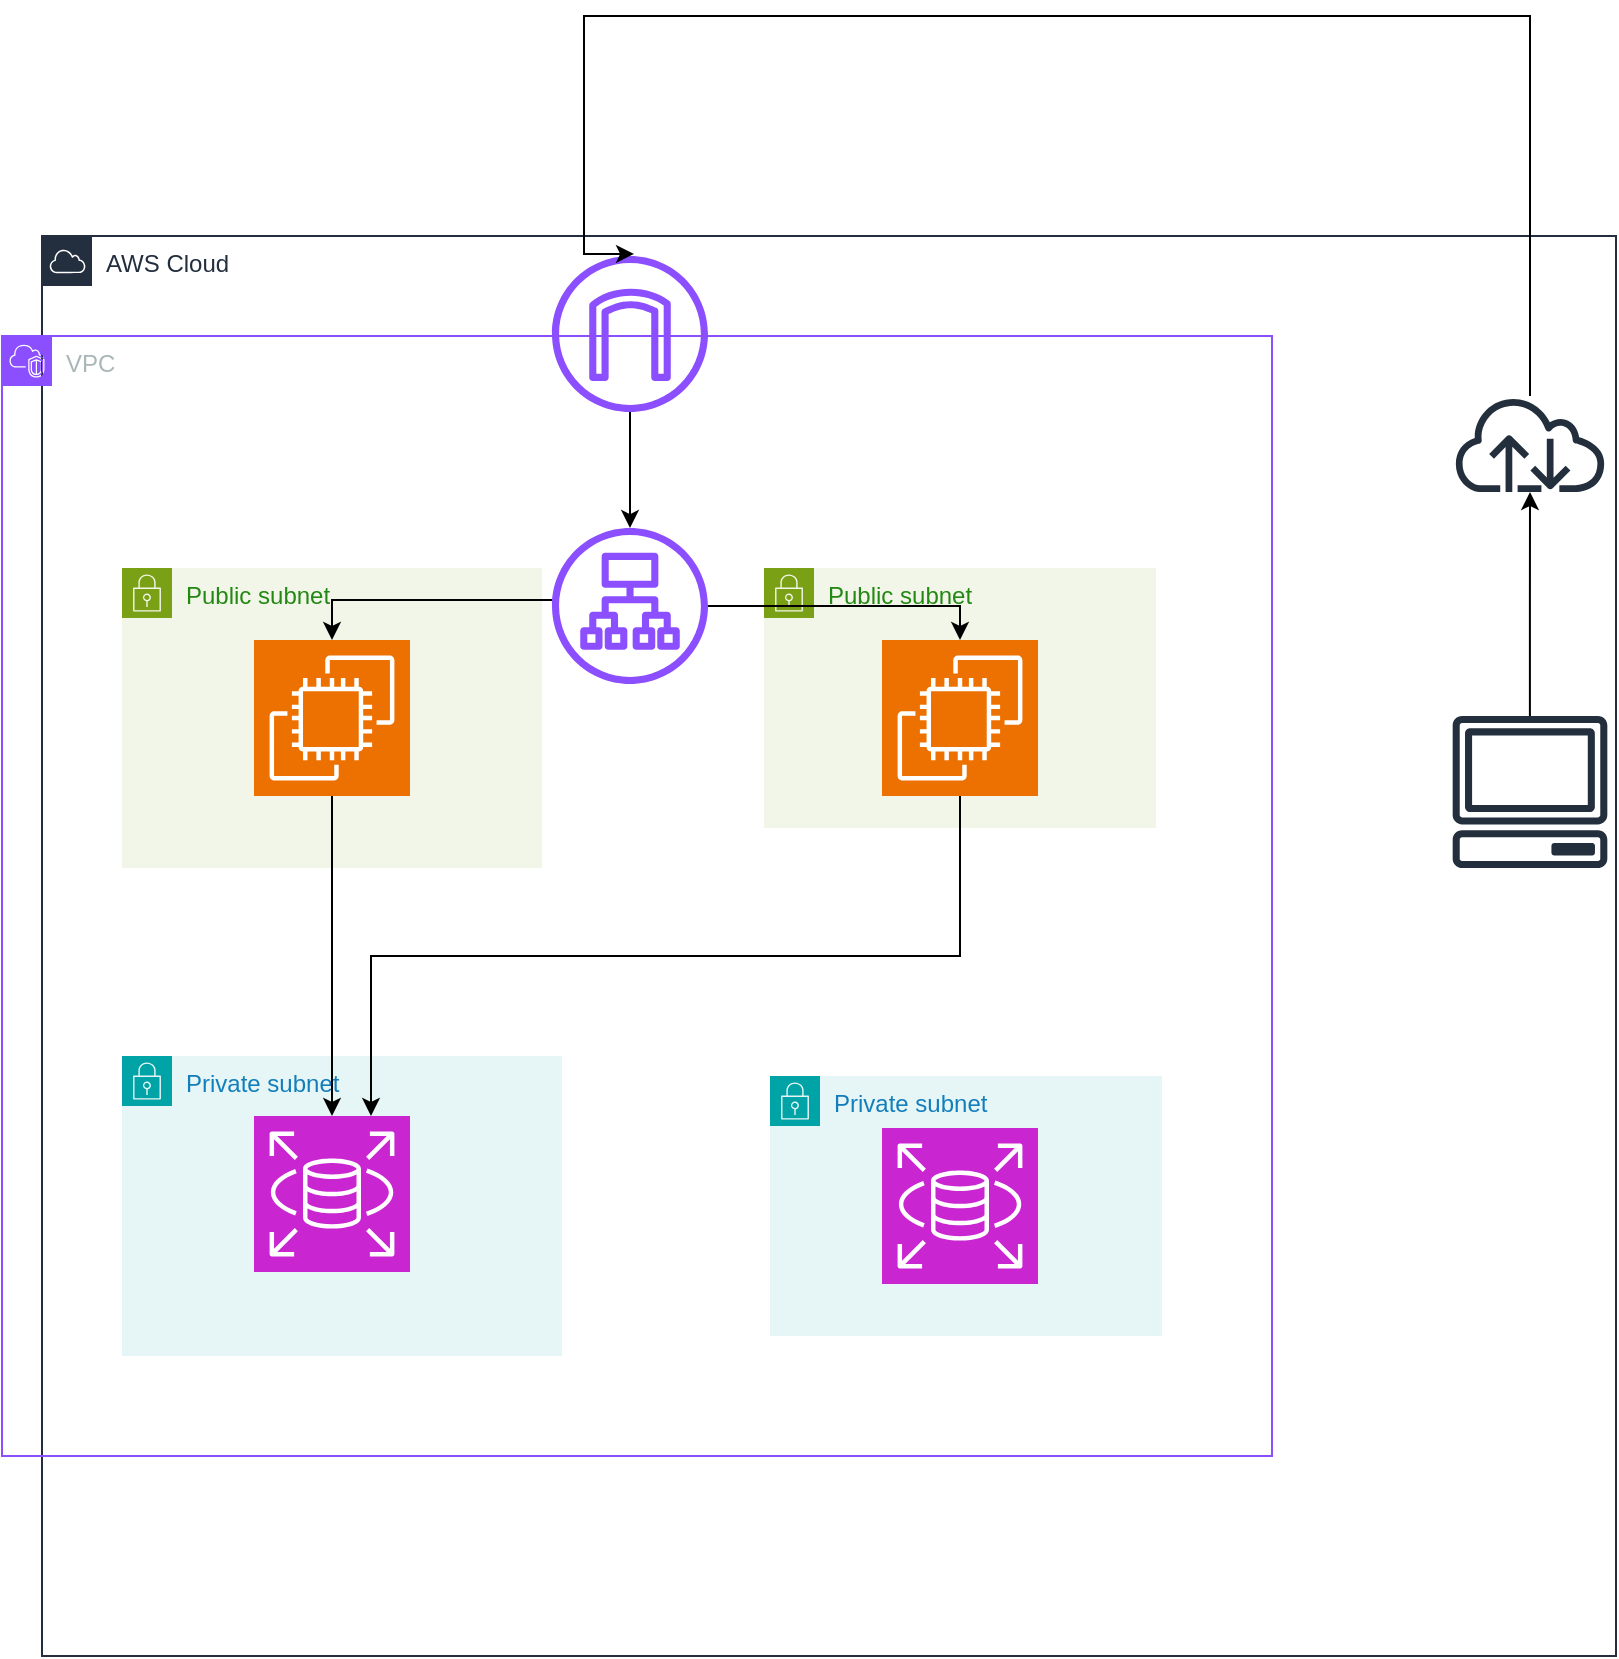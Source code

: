 <mxfile>
    <diagram name="ページ1" id="gZAJP0iCXnL_WzayrxCC">
        <mxGraphModel dx="1726" dy="773" grid="1" gridSize="10" guides="1" tooltips="1" connect="1" arrows="1" fold="1" page="1" pageScale="1" pageWidth="827" pageHeight="1169" math="0" shadow="0">
            <root>
                <mxCell id="0"/>
                <mxCell id="1" parent="0"/>
                <mxCell id="GUku_39f11tzkCRp_1Go-2" value="AWS Cloud" style="points=[[0,0],[0.25,0],[0.5,0],[0.75,0],[1,0],[1,0.25],[1,0.5],[1,0.75],[1,1],[0.75,1],[0.5,1],[0.25,1],[0,1],[0,0.75],[0,0.5],[0,0.25]];outlineConnect=0;gradientColor=none;html=1;whiteSpace=wrap;fontSize=12;fontStyle=0;container=1;pointerEvents=0;collapsible=0;recursiveResize=0;shape=mxgraph.aws4.group;grIcon=mxgraph.aws4.group_aws_cloud;strokeColor=#232F3E;fillColor=none;verticalAlign=top;align=left;spacingLeft=30;fontColor=#232F3E;dashed=0;" parent="1" vertex="1">
                    <mxGeometry x="30" y="150" width="787" height="710" as="geometry"/>
                </mxCell>
                <mxCell id="GUku_39f11tzkCRp_1Go-7" value="VPC" style="points=[[0,0],[0.25,0],[0.5,0],[0.75,0],[1,0],[1,0.25],[1,0.5],[1,0.75],[1,1],[0.75,1],[0.5,1],[0.25,1],[0,1],[0,0.75],[0,0.5],[0,0.25]];outlineConnect=0;gradientColor=none;html=1;whiteSpace=wrap;fontSize=12;fontStyle=0;container=1;pointerEvents=0;collapsible=0;recursiveResize=0;shape=mxgraph.aws4.group;grIcon=mxgraph.aws4.group_vpc2;strokeColor=#8C4FFF;fillColor=none;verticalAlign=top;align=left;spacingLeft=30;fontColor=#AAB7B8;dashed=0;" parent="GUku_39f11tzkCRp_1Go-2" vertex="1">
                    <mxGeometry x="-20" y="50" width="635" height="560" as="geometry"/>
                </mxCell>
                <mxCell id="GUku_39f11tzkCRp_1Go-3" value="Public subnet" style="points=[[0,0],[0.25,0],[0.5,0],[0.75,0],[1,0],[1,0.25],[1,0.5],[1,0.75],[1,1],[0.75,1],[0.5,1],[0.25,1],[0,1],[0,0.75],[0,0.5],[0,0.25]];outlineConnect=0;gradientColor=none;html=1;whiteSpace=wrap;fontSize=12;fontStyle=0;container=1;pointerEvents=0;collapsible=0;recursiveResize=0;shape=mxgraph.aws4.group;grIcon=mxgraph.aws4.group_security_group;grStroke=0;strokeColor=#7AA116;fillColor=#F2F6E8;verticalAlign=top;align=left;spacingLeft=30;fontColor=#248814;dashed=0;" parent="GUku_39f11tzkCRp_1Go-7" vertex="1">
                    <mxGeometry x="60" y="116" width="210" height="150" as="geometry"/>
                </mxCell>
                <mxCell id="GUku_39f11tzkCRp_1Go-10" value="" style="sketch=0;points=[[0,0,0],[0.25,0,0],[0.5,0,0],[0.75,0,0],[1,0,0],[0,1,0],[0.25,1,0],[0.5,1,0],[0.75,1,0],[1,1,0],[0,0.25,0],[0,0.5,0],[0,0.75,0],[1,0.25,0],[1,0.5,0],[1,0.75,0]];outlineConnect=0;fontColor=#232F3E;fillColor=#ED7100;strokeColor=#ffffff;dashed=0;verticalLabelPosition=bottom;verticalAlign=top;align=center;html=1;fontSize=12;fontStyle=0;aspect=fixed;shape=mxgraph.aws4.resourceIcon;resIcon=mxgraph.aws4.ec2;" parent="GUku_39f11tzkCRp_1Go-3" vertex="1">
                    <mxGeometry x="66" y="36" width="78" height="78" as="geometry"/>
                </mxCell>
                <mxCell id="GUku_39f11tzkCRp_1Go-4" value="Public subnet" style="points=[[0,0],[0.25,0],[0.5,0],[0.75,0],[1,0],[1,0.25],[1,0.5],[1,0.75],[1,1],[0.75,1],[0.5,1],[0.25,1],[0,1],[0,0.75],[0,0.5],[0,0.25]];outlineConnect=0;gradientColor=none;html=1;whiteSpace=wrap;fontSize=12;fontStyle=0;container=1;pointerEvents=0;collapsible=0;recursiveResize=0;shape=mxgraph.aws4.group;grIcon=mxgraph.aws4.group_security_group;grStroke=0;strokeColor=#7AA116;fillColor=#F2F6E8;verticalAlign=top;align=left;spacingLeft=30;fontColor=#248814;dashed=0;" parent="GUku_39f11tzkCRp_1Go-7" vertex="1">
                    <mxGeometry x="381" y="116" width="196" height="130" as="geometry"/>
                </mxCell>
                <mxCell id="GUku_39f11tzkCRp_1Go-11" value="" style="sketch=0;points=[[0,0,0],[0.25,0,0],[0.5,0,0],[0.75,0,0],[1,0,0],[0,1,0],[0.25,1,0],[0.5,1,0],[0.75,1,0],[1,1,0],[0,0.25,0],[0,0.5,0],[0,0.75,0],[1,0.25,0],[1,0.5,0],[1,0.75,0]];outlineConnect=0;fontColor=#232F3E;fillColor=#ED7100;strokeColor=#ffffff;dashed=0;verticalLabelPosition=bottom;verticalAlign=top;align=center;html=1;fontSize=12;fontStyle=0;aspect=fixed;shape=mxgraph.aws4.resourceIcon;resIcon=mxgraph.aws4.ec2;" parent="GUku_39f11tzkCRp_1Go-4" vertex="1">
                    <mxGeometry x="59" y="36" width="78" height="78" as="geometry"/>
                </mxCell>
                <mxCell id="GUku_39f11tzkCRp_1Go-19" style="edgeStyle=orthogonalEdgeStyle;rounded=0;orthogonalLoop=1;jettySize=auto;html=1;" parent="GUku_39f11tzkCRp_1Go-7" source="GUku_39f11tzkCRp_1Go-8" target="GUku_39f11tzkCRp_1Go-9" edge="1">
                    <mxGeometry relative="1" as="geometry"/>
                </mxCell>
                <mxCell id="GUku_39f11tzkCRp_1Go-8" value="" style="sketch=0;outlineConnect=0;fontColor=#232F3E;gradientColor=none;fillColor=#8C4FFF;strokeColor=none;dashed=0;verticalLabelPosition=bottom;verticalAlign=top;align=center;html=1;fontSize=12;fontStyle=0;aspect=fixed;pointerEvents=1;shape=mxgraph.aws4.internet_gateway;" parent="GUku_39f11tzkCRp_1Go-7" vertex="1">
                    <mxGeometry x="275" y="-40" width="78" height="78" as="geometry"/>
                </mxCell>
                <mxCell id="GUku_39f11tzkCRp_1Go-9" value="" style="sketch=0;outlineConnect=0;fontColor=#232F3E;gradientColor=none;fillColor=#8C4FFF;strokeColor=none;dashed=0;verticalLabelPosition=bottom;verticalAlign=top;align=center;html=1;fontSize=12;fontStyle=0;aspect=fixed;pointerEvents=1;shape=mxgraph.aws4.application_load_balancer;" parent="GUku_39f11tzkCRp_1Go-7" vertex="1">
                    <mxGeometry x="275" y="96" width="78" height="78" as="geometry"/>
                </mxCell>
                <mxCell id="GUku_39f11tzkCRp_1Go-5" value="Private subnet" style="points=[[0,0],[0.25,0],[0.5,0],[0.75,0],[1,0],[1,0.25],[1,0.5],[1,0.75],[1,1],[0.75,1],[0.5,1],[0.25,1],[0,1],[0,0.75],[0,0.5],[0,0.25]];outlineConnect=0;gradientColor=none;html=1;whiteSpace=wrap;fontSize=12;fontStyle=0;container=1;pointerEvents=0;collapsible=0;recursiveResize=0;shape=mxgraph.aws4.group;grIcon=mxgraph.aws4.group_security_group;grStroke=0;strokeColor=#00A4A6;fillColor=#E6F6F7;verticalAlign=top;align=left;spacingLeft=30;fontColor=#147EBA;dashed=0;" parent="GUku_39f11tzkCRp_1Go-7" vertex="1">
                    <mxGeometry x="60" y="360" width="220" height="150" as="geometry"/>
                </mxCell>
                <mxCell id="GUku_39f11tzkCRp_1Go-12" value="" style="sketch=0;points=[[0,0,0],[0.25,0,0],[0.5,0,0],[0.75,0,0],[1,0,0],[0,1,0],[0.25,1,0],[0.5,1,0],[0.75,1,0],[1,1,0],[0,0.25,0],[0,0.5,0],[0,0.75,0],[1,0.25,0],[1,0.5,0],[1,0.75,0]];outlineConnect=0;fontColor=#232F3E;fillColor=#C925D1;strokeColor=#ffffff;dashed=0;verticalLabelPosition=bottom;verticalAlign=top;align=center;html=1;fontSize=12;fontStyle=0;aspect=fixed;shape=mxgraph.aws4.resourceIcon;resIcon=mxgraph.aws4.rds;" parent="GUku_39f11tzkCRp_1Go-5" vertex="1">
                    <mxGeometry x="66" y="30" width="78" height="78" as="geometry"/>
                </mxCell>
                <mxCell id="GUku_39f11tzkCRp_1Go-6" value="Private subnet" style="points=[[0,0],[0.25,0],[0.5,0],[0.75,0],[1,0],[1,0.25],[1,0.5],[1,0.75],[1,1],[0.75,1],[0.5,1],[0.25,1],[0,1],[0,0.75],[0,0.5],[0,0.25]];outlineConnect=0;gradientColor=none;html=1;whiteSpace=wrap;fontSize=12;fontStyle=0;container=1;pointerEvents=0;collapsible=0;recursiveResize=0;shape=mxgraph.aws4.group;grIcon=mxgraph.aws4.group_security_group;grStroke=0;strokeColor=#00A4A6;fillColor=#E6F6F7;verticalAlign=top;align=left;spacingLeft=30;fontColor=#147EBA;dashed=0;" parent="GUku_39f11tzkCRp_1Go-7" vertex="1">
                    <mxGeometry x="384" y="370" width="196" height="130" as="geometry"/>
                </mxCell>
                <mxCell id="GUku_39f11tzkCRp_1Go-13" value="" style="sketch=0;points=[[0,0,0],[0.25,0,0],[0.5,0,0],[0.75,0,0],[1,0,0],[0,1,0],[0.25,1,0],[0.5,1,0],[0.75,1,0],[1,1,0],[0,0.25,0],[0,0.5,0],[0,0.75,0],[1,0.25,0],[1,0.5,0],[1,0.75,0]];outlineConnect=0;fontColor=#232F3E;fillColor=#C925D1;strokeColor=#ffffff;dashed=0;verticalLabelPosition=bottom;verticalAlign=top;align=center;html=1;fontSize=12;fontStyle=0;aspect=fixed;shape=mxgraph.aws4.resourceIcon;resIcon=mxgraph.aws4.rds;" parent="GUku_39f11tzkCRp_1Go-6" vertex="1">
                    <mxGeometry x="56" y="26" width="78" height="78" as="geometry"/>
                </mxCell>
                <mxCell id="GUku_39f11tzkCRp_1Go-20" style="edgeStyle=orthogonalEdgeStyle;rounded=0;orthogonalLoop=1;jettySize=auto;html=1;entryX=0.5;entryY=0;entryDx=0;entryDy=0;entryPerimeter=0;" parent="GUku_39f11tzkCRp_1Go-7" source="GUku_39f11tzkCRp_1Go-9" target="GUku_39f11tzkCRp_1Go-10" edge="1">
                    <mxGeometry relative="1" as="geometry">
                        <Array as="points">
                            <mxPoint x="165" y="132"/>
                        </Array>
                    </mxGeometry>
                </mxCell>
                <mxCell id="GUku_39f11tzkCRp_1Go-21" style="edgeStyle=orthogonalEdgeStyle;rounded=0;orthogonalLoop=1;jettySize=auto;html=1;entryX=0.5;entryY=0;entryDx=0;entryDy=0;entryPerimeter=0;" parent="GUku_39f11tzkCRp_1Go-7" source="GUku_39f11tzkCRp_1Go-9" target="GUku_39f11tzkCRp_1Go-11" edge="1">
                    <mxGeometry relative="1" as="geometry">
                        <Array as="points">
                            <mxPoint x="479" y="135"/>
                        </Array>
                    </mxGeometry>
                </mxCell>
                <mxCell id="GUku_39f11tzkCRp_1Go-22" style="edgeStyle=orthogonalEdgeStyle;rounded=0;orthogonalLoop=1;jettySize=auto;html=1;entryX=0.5;entryY=0;entryDx=0;entryDy=0;entryPerimeter=0;" parent="GUku_39f11tzkCRp_1Go-7" source="GUku_39f11tzkCRp_1Go-10" target="GUku_39f11tzkCRp_1Go-12" edge="1">
                    <mxGeometry relative="1" as="geometry"/>
                </mxCell>
                <mxCell id="GUku_39f11tzkCRp_1Go-23" style="edgeStyle=orthogonalEdgeStyle;rounded=0;orthogonalLoop=1;jettySize=auto;html=1;entryX=0.75;entryY=0;entryDx=0;entryDy=0;entryPerimeter=0;" parent="GUku_39f11tzkCRp_1Go-7" source="GUku_39f11tzkCRp_1Go-11" target="GUku_39f11tzkCRp_1Go-12" edge="1">
                    <mxGeometry relative="1" as="geometry">
                        <Array as="points">
                            <mxPoint x="479" y="310"/>
                            <mxPoint x="185" y="310"/>
                        </Array>
                    </mxGeometry>
                </mxCell>
                <mxCell id="GUku_39f11tzkCRp_1Go-14" value="" style="sketch=0;outlineConnect=0;fontColor=#232F3E;gradientColor=none;fillColor=#232F3D;strokeColor=none;dashed=0;verticalLabelPosition=bottom;verticalAlign=top;align=center;html=1;fontSize=12;fontStyle=0;aspect=fixed;pointerEvents=1;shape=mxgraph.aws4.internet;" parent="GUku_39f11tzkCRp_1Go-2" vertex="1">
                    <mxGeometry x="705" y="80" width="78" height="48" as="geometry"/>
                </mxCell>
                <mxCell id="GUku_39f11tzkCRp_1Go-17" style="edgeStyle=orthogonalEdgeStyle;rounded=0;orthogonalLoop=1;jettySize=auto;html=1;" parent="GUku_39f11tzkCRp_1Go-2" source="GUku_39f11tzkCRp_1Go-15" target="GUku_39f11tzkCRp_1Go-14" edge="1">
                    <mxGeometry relative="1" as="geometry"/>
                </mxCell>
                <mxCell id="GUku_39f11tzkCRp_1Go-15" value="" style="sketch=0;outlineConnect=0;fontColor=#232F3E;gradientColor=none;fillColor=#232F3D;strokeColor=none;dashed=0;verticalLabelPosition=bottom;verticalAlign=top;align=center;html=1;fontSize=12;fontStyle=0;aspect=fixed;pointerEvents=1;shape=mxgraph.aws4.client;" parent="GUku_39f11tzkCRp_1Go-2" vertex="1">
                    <mxGeometry x="705" y="240" width="78" height="76" as="geometry"/>
                </mxCell>
                <mxCell id="GUku_39f11tzkCRp_1Go-18" style="edgeStyle=orthogonalEdgeStyle;rounded=0;orthogonalLoop=1;jettySize=auto;html=1;entryX=0.526;entryY=-0.013;entryDx=0;entryDy=0;entryPerimeter=0;" parent="GUku_39f11tzkCRp_1Go-2" source="GUku_39f11tzkCRp_1Go-14" target="GUku_39f11tzkCRp_1Go-8" edge="1">
                    <mxGeometry relative="1" as="geometry">
                        <Array as="points">
                            <mxPoint x="744" y="-110"/>
                            <mxPoint x="271" y="-110"/>
                        </Array>
                    </mxGeometry>
                </mxCell>
            </root>
        </mxGraphModel>
    </diagram>
</mxfile>